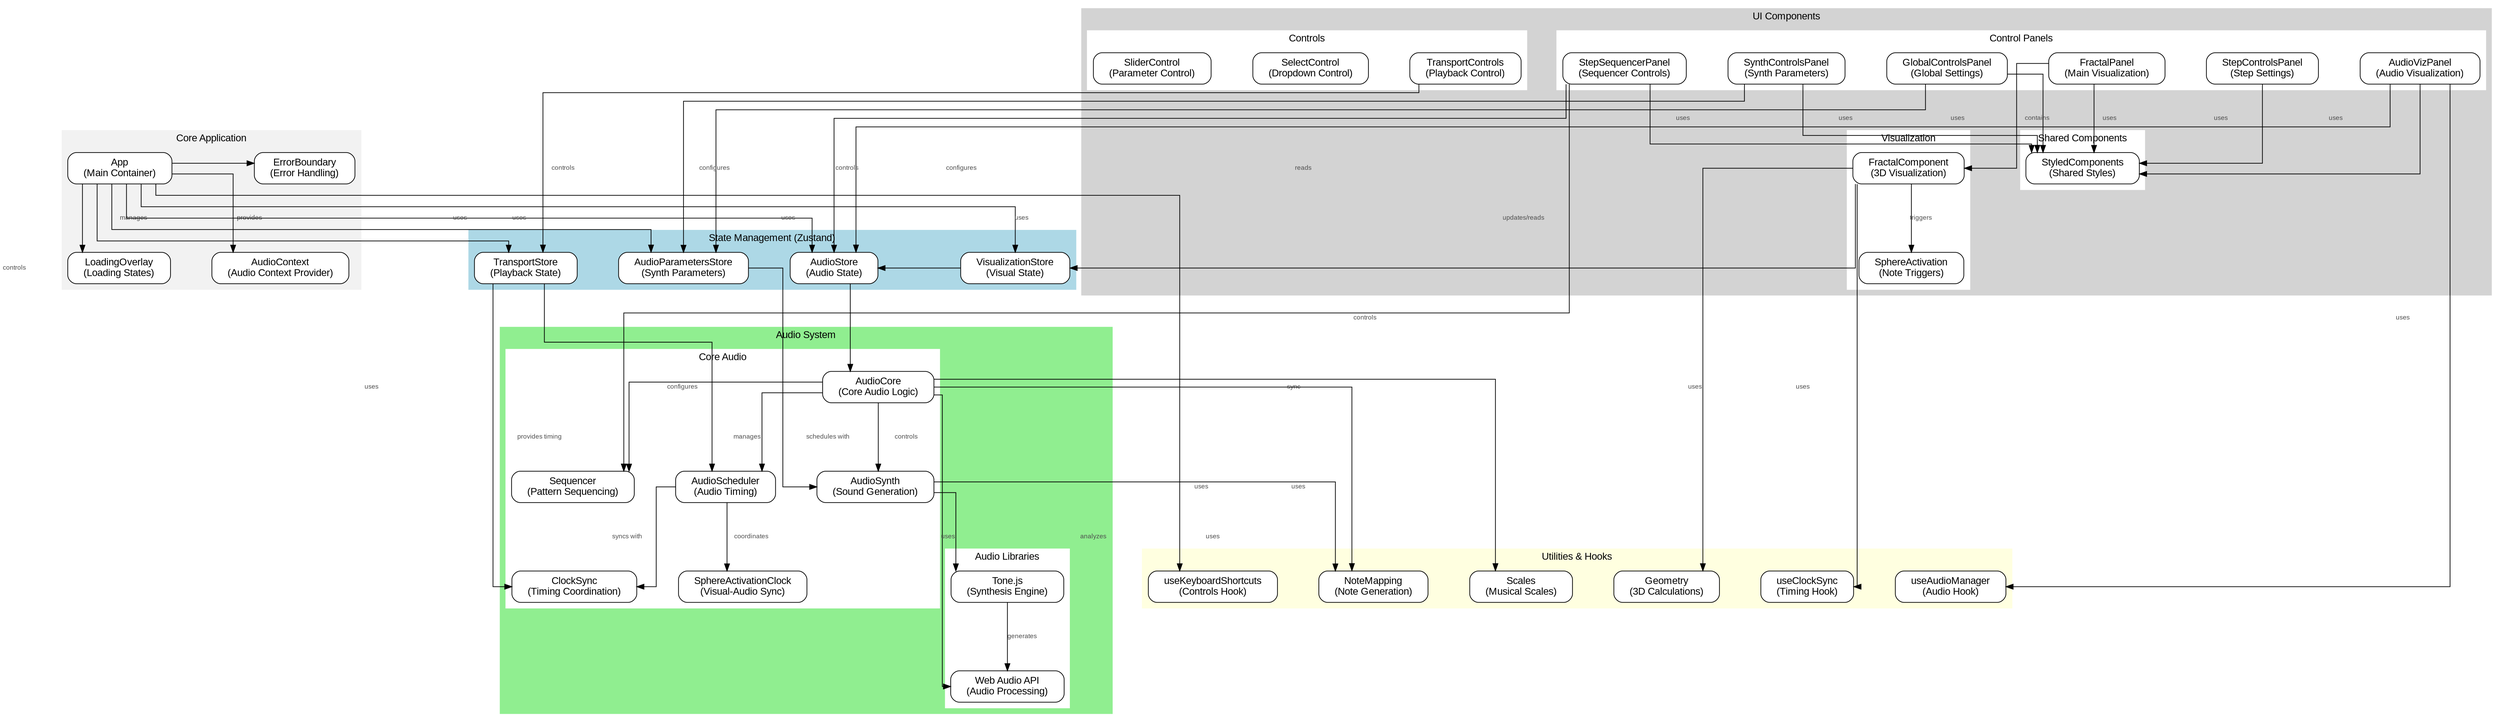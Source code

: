 digraph G {
    rankdir=TB;
    node [shape=box, style=rounded, fontname="Arial", margin="0.3,0.1"];
    edge [fontname="Arial", fontsize=10];

    /* Styling */
    graph [fontname="Arial", ranksep=1.2, nodesep=0.8, splines=ortho];

    /* Define node styles */
    node [style="rounded,filled", fillcolor=white];
    edge [fontsize=9, fontcolor=gray30];

    /* Core Application */
    subgraph cluster_core {
        label="Core Application";
        style=filled;
        color=gray95;

        App [label="App\n(Main Container)"];
        ErrorBoundary [label="ErrorBoundary\n(Error Handling)"];
        LoadingOverlay [label="LoadingOverlay\n(Loading States)"];
        AudioContextProvider [label="AudioContext\n(Audio Context Provider)"];

        {rank=same; App ErrorBoundary}
    }

    /* UI Components */
    subgraph cluster_ui {
        label="UI Components";
        style=filled;
        color=lightgrey;

        /* Visualization Components */
        subgraph cluster_viz {
            label="Visualization";
            style=filled;
            color=white;

            FractalComponent [label="FractalComponent\n(3D Visualization)"];
            SphereActivation [label="SphereActivation\n(Note Triggers)"];
        }

        /* Control Panels */
        subgraph cluster_panels {
            label="Control Panels";
            style=filled;
            color=white;

            FractalPanel [label="FractalPanel\n(Main Visualization)"];
            AudioVizPanel [label="AudioVizPanel\n(Audio Visualization)"];
            GlobalControlsPanel [label="GlobalControlsPanel\n(Global Settings)"];
            StepSequencerPanel [label="StepSequencerPanel\n(Sequencer Controls)"];
            SynthControlsPanel [label="SynthControlsPanel\n(Synth Parameters)"];
            StepControlsPanel [label="StepControlsPanel\n(Step Settings)"];
        }

        /* Controls */
        subgraph cluster_controls {
            label="Controls";
            style=filled;
            color=white;

            TransportControls [label="TransportControls\n(Playback Control)"];
            SelectControl [label="SelectControl\n(Dropdown Control)"];
            SliderControl [label="SliderControl\n(Parameter Control)"];
        }

        /* Shared Components */
        subgraph cluster_shared {
            label="Shared Components";
            style=filled;
            color=white;

            StyledComponents [label="StyledComponents\n(Shared Styles)"];
        }
    }

    /* State Management */
    subgraph cluster_stores {
        label="State Management (Zustand)";
        style=filled;
        color=lightblue;

        AudioStore [label="AudioStore\n(Audio State)"];
        AudioParametersStore [label="AudioParametersStore\n(Synth Parameters)"];
        TransportStore [label="TransportStore\n(Playback State)"];
        VisualizationStore [label="VisualizationStore\n(Visual State)"];

        {rank=same; AudioStore AudioParametersStore TransportStore VisualizationStore}
    }

    /* Audio System */
    subgraph cluster_audio {
        label="Audio System";
        style=filled;
        color=lightgreen;

        subgraph cluster_audio_core {
            label="Core Audio";
            style=filled;
            color=white;

            AudioCore [label="AudioCore\n(Core Audio Logic)"];
            AudioScheduler [label="AudioScheduler\n(Audio Timing)"];
            AudioSynth [label="AudioSynth\n(Sound Generation)"];
            Sequencer [label="Sequencer\n(Pattern Sequencing)"];
            ClockSync [label="ClockSync\n(Timing Coordination)"];
            SphereActivationClock [label="SphereActivationClock\n(Visual-Audio Sync)"];
        }

        subgraph cluster_audio_libs {
            label="Audio Libraries";
            style=filled;
            color=white;

            ToneJS [label="Tone.js\n(Synthesis Engine)"];
            WebAudioAPI [label="Web Audio API\n(Audio Processing)"];
        }
    }

    /* Utilities and Hooks */
    subgraph cluster_utils {
        label="Utilities & Hooks";
        style=filled;
        color=lightyellow;

        NoteMapping [label="NoteMapping\n(Note Generation)"];
        Scales [label="Scales\n(Musical Scales)"];
        Geometry [label="Geometry\n(3D Calculations)"];

        UseAudioManager [label="useAudioManager\n(Audio Hook)"];
        UseClockSync [label="useClockSync\n(Timing Hook)"];
        UseKeyboardShortcuts [label="useKeyboardShortcuts\n(Controls Hook)"];
    }

    /* Connections */
    /* Core Dependencies */
    App -> ErrorBoundary [label="uses"];
    App -> LoadingOverlay [label="manages"];
    App -> AudioContextProvider [label="provides"];
    App -> {AudioStore TransportStore VisualizationStore AudioParametersStore} [label="uses"];

    /* UI to Stores */
    FractalPanel -> FractalComponent [label="contains"];
    FractalComponent -> VisualizationStore [label="updates/reads"];
    FractalComponent -> SphereActivation [label="triggers"];

    StepSequencerPanel -> {AudioStore Sequencer} [label="controls"];
    SynthControlsPanel -> AudioParametersStore [label="configures"];
    TransportControls -> TransportStore [label="controls"];
    GlobalControlsPanel -> AudioParametersStore [label="configures"];
    AudioVizPanel -> AudioStore [label="reads"];

    /* Store Interactions */
    AudioStore -> AudioCore [label="controls"];
    AudioParametersStore -> AudioSynth [label="configures"];
    TransportStore -> AudioScheduler [label="sync"];
    TransportStore -> ClockSync [label="provides timing"];
    VisualizationStore -> AudioStore [label="triggers notes"];

    /* Audio System Flow */
    AudioCore -> AudioScheduler [label="schedules with"];
    AudioCore -> AudioSynth [label="controls"];
    AudioCore -> Sequencer [label="manages"];
    AudioScheduler -> ClockSync [label="syncs with"];
    AudioScheduler -> SphereActivationClock [label="coordinates"];
    AudioSynth -> ToneJS [label="uses"];
    ToneJS -> WebAudioAPI [label="generates"];
    AudioCore -> WebAudioAPI [label="analyzes"];

    /* Utility Usage */
    FractalComponent -> Geometry [label="uses"];
    AudioCore -> {NoteMapping Scales} [label="uses"];
    AudioSynth -> NoteMapping [label="uses"];

    /* Shared Component Usage */
    {FractalPanel AudioVizPanel GlobalControlsPanel StepSequencerPanel SynthControlsPanel StepControlsPanel} -> StyledComponents [label="uses"];

    /* Hook Usage */
    App -> UseKeyboardShortcuts [label="uses"];
    FractalComponent -> UseClockSync [label="uses"];
    AudioVizPanel -> UseAudioManager [label="uses"];
}

